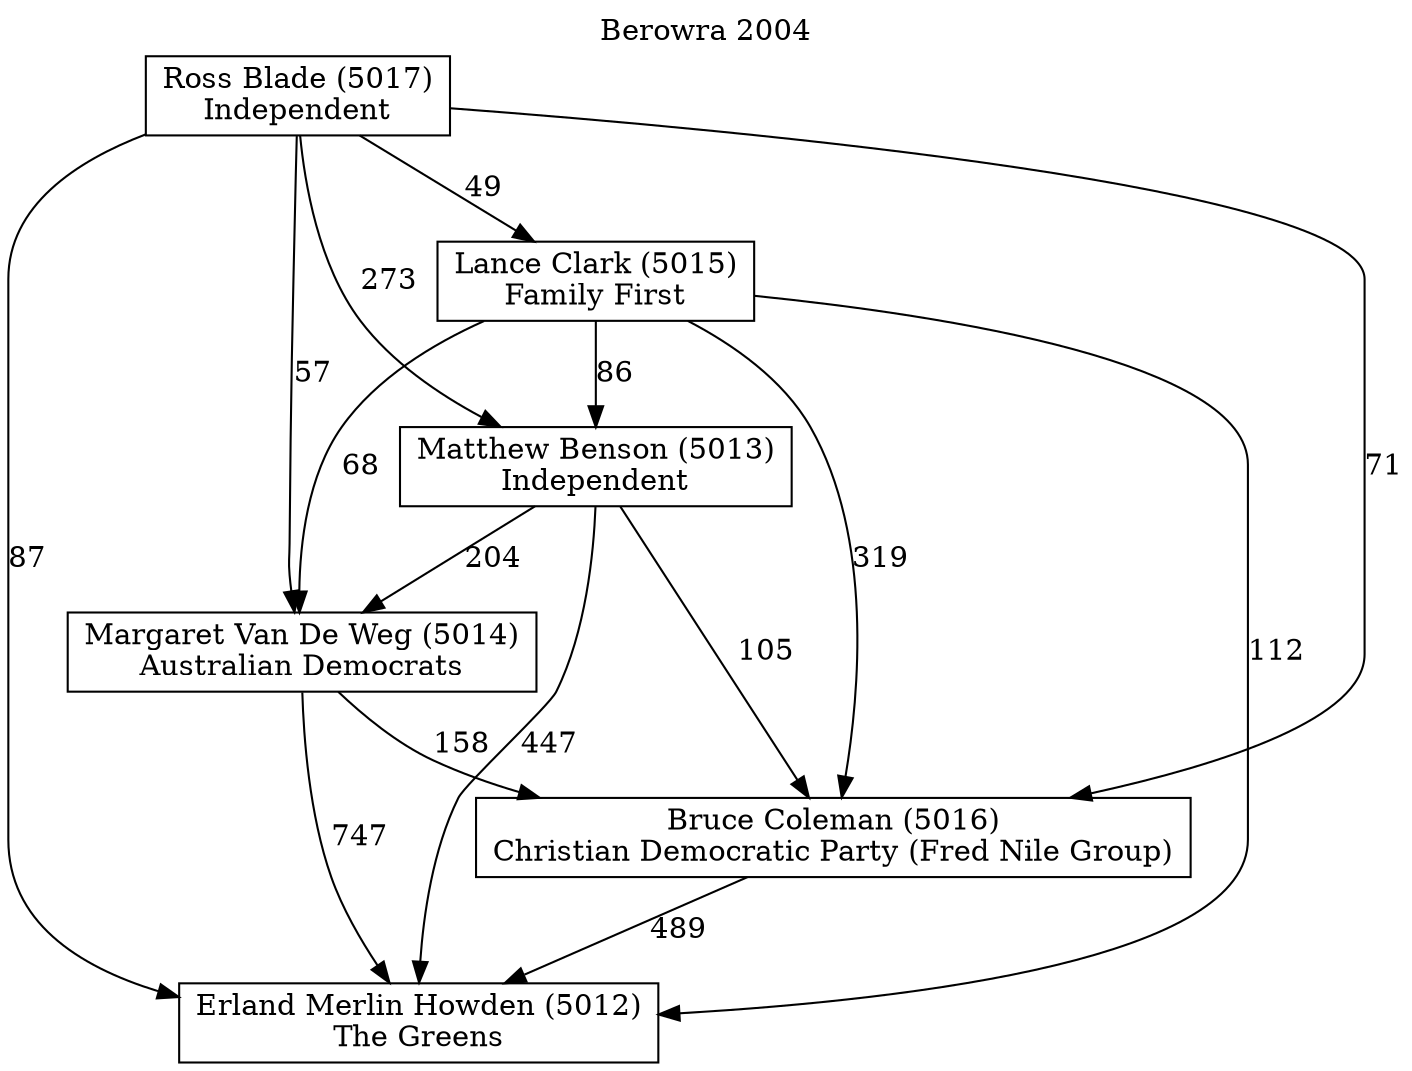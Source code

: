 // House preference flow
digraph "Erland Merlin Howden (5012)_Berowra_2004" {
	graph [label="Berowra 2004" labelloc=t mclimit=10]
	node [shape=box]
	"Erland Merlin Howden (5012)" [label="Erland Merlin Howden (5012)
The Greens"]
	"Bruce Coleman (5016)" [label="Bruce Coleman (5016)
Christian Democratic Party (Fred Nile Group)"]
	"Margaret Van De Weg (5014)" [label="Margaret Van De Weg (5014)
Australian Democrats"]
	"Matthew Benson (5013)" [label="Matthew Benson (5013)
Independent"]
	"Lance Clark (5015)" [label="Lance Clark (5015)
Family First"]
	"Ross Blade (5017)" [label="Ross Blade (5017)
Independent"]
	"Erland Merlin Howden (5012)" [label="Erland Merlin Howden (5012)
The Greens"]
	"Margaret Van De Weg (5014)" [label="Margaret Van De Weg (5014)
Australian Democrats"]
	"Matthew Benson (5013)" [label="Matthew Benson (5013)
Independent"]
	"Lance Clark (5015)" [label="Lance Clark (5015)
Family First"]
	"Ross Blade (5017)" [label="Ross Blade (5017)
Independent"]
	"Erland Merlin Howden (5012)" [label="Erland Merlin Howden (5012)
The Greens"]
	"Matthew Benson (5013)" [label="Matthew Benson (5013)
Independent"]
	"Lance Clark (5015)" [label="Lance Clark (5015)
Family First"]
	"Ross Blade (5017)" [label="Ross Blade (5017)
Independent"]
	"Erland Merlin Howden (5012)" [label="Erland Merlin Howden (5012)
The Greens"]
	"Lance Clark (5015)" [label="Lance Clark (5015)
Family First"]
	"Ross Blade (5017)" [label="Ross Blade (5017)
Independent"]
	"Erland Merlin Howden (5012)" [label="Erland Merlin Howden (5012)
The Greens"]
	"Ross Blade (5017)" [label="Ross Blade (5017)
Independent"]
	"Ross Blade (5017)" [label="Ross Blade (5017)
Independent"]
	"Lance Clark (5015)" [label="Lance Clark (5015)
Family First"]
	"Ross Blade (5017)" [label="Ross Blade (5017)
Independent"]
	"Ross Blade (5017)" [label="Ross Blade (5017)
Independent"]
	"Matthew Benson (5013)" [label="Matthew Benson (5013)
Independent"]
	"Lance Clark (5015)" [label="Lance Clark (5015)
Family First"]
	"Ross Blade (5017)" [label="Ross Blade (5017)
Independent"]
	"Matthew Benson (5013)" [label="Matthew Benson (5013)
Independent"]
	"Ross Blade (5017)" [label="Ross Blade (5017)
Independent"]
	"Ross Blade (5017)" [label="Ross Blade (5017)
Independent"]
	"Lance Clark (5015)" [label="Lance Clark (5015)
Family First"]
	"Ross Blade (5017)" [label="Ross Blade (5017)
Independent"]
	"Ross Blade (5017)" [label="Ross Blade (5017)
Independent"]
	"Margaret Van De Weg (5014)" [label="Margaret Van De Weg (5014)
Australian Democrats"]
	"Matthew Benson (5013)" [label="Matthew Benson (5013)
Independent"]
	"Lance Clark (5015)" [label="Lance Clark (5015)
Family First"]
	"Ross Blade (5017)" [label="Ross Blade (5017)
Independent"]
	"Margaret Van De Weg (5014)" [label="Margaret Van De Weg (5014)
Australian Democrats"]
	"Lance Clark (5015)" [label="Lance Clark (5015)
Family First"]
	"Ross Blade (5017)" [label="Ross Blade (5017)
Independent"]
	"Margaret Van De Weg (5014)" [label="Margaret Van De Weg (5014)
Australian Democrats"]
	"Ross Blade (5017)" [label="Ross Blade (5017)
Independent"]
	"Ross Blade (5017)" [label="Ross Blade (5017)
Independent"]
	"Lance Clark (5015)" [label="Lance Clark (5015)
Family First"]
	"Ross Blade (5017)" [label="Ross Blade (5017)
Independent"]
	"Ross Blade (5017)" [label="Ross Blade (5017)
Independent"]
	"Matthew Benson (5013)" [label="Matthew Benson (5013)
Independent"]
	"Lance Clark (5015)" [label="Lance Clark (5015)
Family First"]
	"Ross Blade (5017)" [label="Ross Blade (5017)
Independent"]
	"Matthew Benson (5013)" [label="Matthew Benson (5013)
Independent"]
	"Ross Blade (5017)" [label="Ross Blade (5017)
Independent"]
	"Ross Blade (5017)" [label="Ross Blade (5017)
Independent"]
	"Lance Clark (5015)" [label="Lance Clark (5015)
Family First"]
	"Ross Blade (5017)" [label="Ross Blade (5017)
Independent"]
	"Ross Blade (5017)" [label="Ross Blade (5017)
Independent"]
	"Bruce Coleman (5016)" [label="Bruce Coleman (5016)
Christian Democratic Party (Fred Nile Group)"]
	"Margaret Van De Weg (5014)" [label="Margaret Van De Weg (5014)
Australian Democrats"]
	"Matthew Benson (5013)" [label="Matthew Benson (5013)
Independent"]
	"Lance Clark (5015)" [label="Lance Clark (5015)
Family First"]
	"Ross Blade (5017)" [label="Ross Blade (5017)
Independent"]
	"Bruce Coleman (5016)" [label="Bruce Coleman (5016)
Christian Democratic Party (Fred Nile Group)"]
	"Matthew Benson (5013)" [label="Matthew Benson (5013)
Independent"]
	"Lance Clark (5015)" [label="Lance Clark (5015)
Family First"]
	"Ross Blade (5017)" [label="Ross Blade (5017)
Independent"]
	"Bruce Coleman (5016)" [label="Bruce Coleman (5016)
Christian Democratic Party (Fred Nile Group)"]
	"Lance Clark (5015)" [label="Lance Clark (5015)
Family First"]
	"Ross Blade (5017)" [label="Ross Blade (5017)
Independent"]
	"Bruce Coleman (5016)" [label="Bruce Coleman (5016)
Christian Democratic Party (Fred Nile Group)"]
	"Ross Blade (5017)" [label="Ross Blade (5017)
Independent"]
	"Ross Blade (5017)" [label="Ross Blade (5017)
Independent"]
	"Lance Clark (5015)" [label="Lance Clark (5015)
Family First"]
	"Ross Blade (5017)" [label="Ross Blade (5017)
Independent"]
	"Ross Blade (5017)" [label="Ross Blade (5017)
Independent"]
	"Matthew Benson (5013)" [label="Matthew Benson (5013)
Independent"]
	"Lance Clark (5015)" [label="Lance Clark (5015)
Family First"]
	"Ross Blade (5017)" [label="Ross Blade (5017)
Independent"]
	"Matthew Benson (5013)" [label="Matthew Benson (5013)
Independent"]
	"Ross Blade (5017)" [label="Ross Blade (5017)
Independent"]
	"Ross Blade (5017)" [label="Ross Blade (5017)
Independent"]
	"Lance Clark (5015)" [label="Lance Clark (5015)
Family First"]
	"Ross Blade (5017)" [label="Ross Blade (5017)
Independent"]
	"Ross Blade (5017)" [label="Ross Blade (5017)
Independent"]
	"Margaret Van De Weg (5014)" [label="Margaret Van De Weg (5014)
Australian Democrats"]
	"Matthew Benson (5013)" [label="Matthew Benson (5013)
Independent"]
	"Lance Clark (5015)" [label="Lance Clark (5015)
Family First"]
	"Ross Blade (5017)" [label="Ross Blade (5017)
Independent"]
	"Margaret Van De Weg (5014)" [label="Margaret Van De Weg (5014)
Australian Democrats"]
	"Lance Clark (5015)" [label="Lance Clark (5015)
Family First"]
	"Ross Blade (5017)" [label="Ross Blade (5017)
Independent"]
	"Margaret Van De Weg (5014)" [label="Margaret Van De Weg (5014)
Australian Democrats"]
	"Ross Blade (5017)" [label="Ross Blade (5017)
Independent"]
	"Ross Blade (5017)" [label="Ross Blade (5017)
Independent"]
	"Lance Clark (5015)" [label="Lance Clark (5015)
Family First"]
	"Ross Blade (5017)" [label="Ross Blade (5017)
Independent"]
	"Ross Blade (5017)" [label="Ross Blade (5017)
Independent"]
	"Matthew Benson (5013)" [label="Matthew Benson (5013)
Independent"]
	"Lance Clark (5015)" [label="Lance Clark (5015)
Family First"]
	"Ross Blade (5017)" [label="Ross Blade (5017)
Independent"]
	"Matthew Benson (5013)" [label="Matthew Benson (5013)
Independent"]
	"Ross Blade (5017)" [label="Ross Blade (5017)
Independent"]
	"Ross Blade (5017)" [label="Ross Blade (5017)
Independent"]
	"Lance Clark (5015)" [label="Lance Clark (5015)
Family First"]
	"Ross Blade (5017)" [label="Ross Blade (5017)
Independent"]
	"Ross Blade (5017)" [label="Ross Blade (5017)
Independent"]
	"Bruce Coleman (5016)" -> "Erland Merlin Howden (5012)" [label=489]
	"Margaret Van De Weg (5014)" -> "Bruce Coleman (5016)" [label=158]
	"Matthew Benson (5013)" -> "Margaret Van De Weg (5014)" [label=204]
	"Lance Clark (5015)" -> "Matthew Benson (5013)" [label=86]
	"Ross Blade (5017)" -> "Lance Clark (5015)" [label=49]
	"Margaret Van De Weg (5014)" -> "Erland Merlin Howden (5012)" [label=747]
	"Matthew Benson (5013)" -> "Erland Merlin Howden (5012)" [label=447]
	"Lance Clark (5015)" -> "Erland Merlin Howden (5012)" [label=112]
	"Ross Blade (5017)" -> "Erland Merlin Howden (5012)" [label=87]
	"Ross Blade (5017)" -> "Matthew Benson (5013)" [label=273]
	"Lance Clark (5015)" -> "Margaret Van De Weg (5014)" [label=68]
	"Ross Blade (5017)" -> "Margaret Van De Weg (5014)" [label=57]
	"Matthew Benson (5013)" -> "Bruce Coleman (5016)" [label=105]
	"Lance Clark (5015)" -> "Bruce Coleman (5016)" [label=319]
	"Ross Blade (5017)" -> "Bruce Coleman (5016)" [label=71]
}
